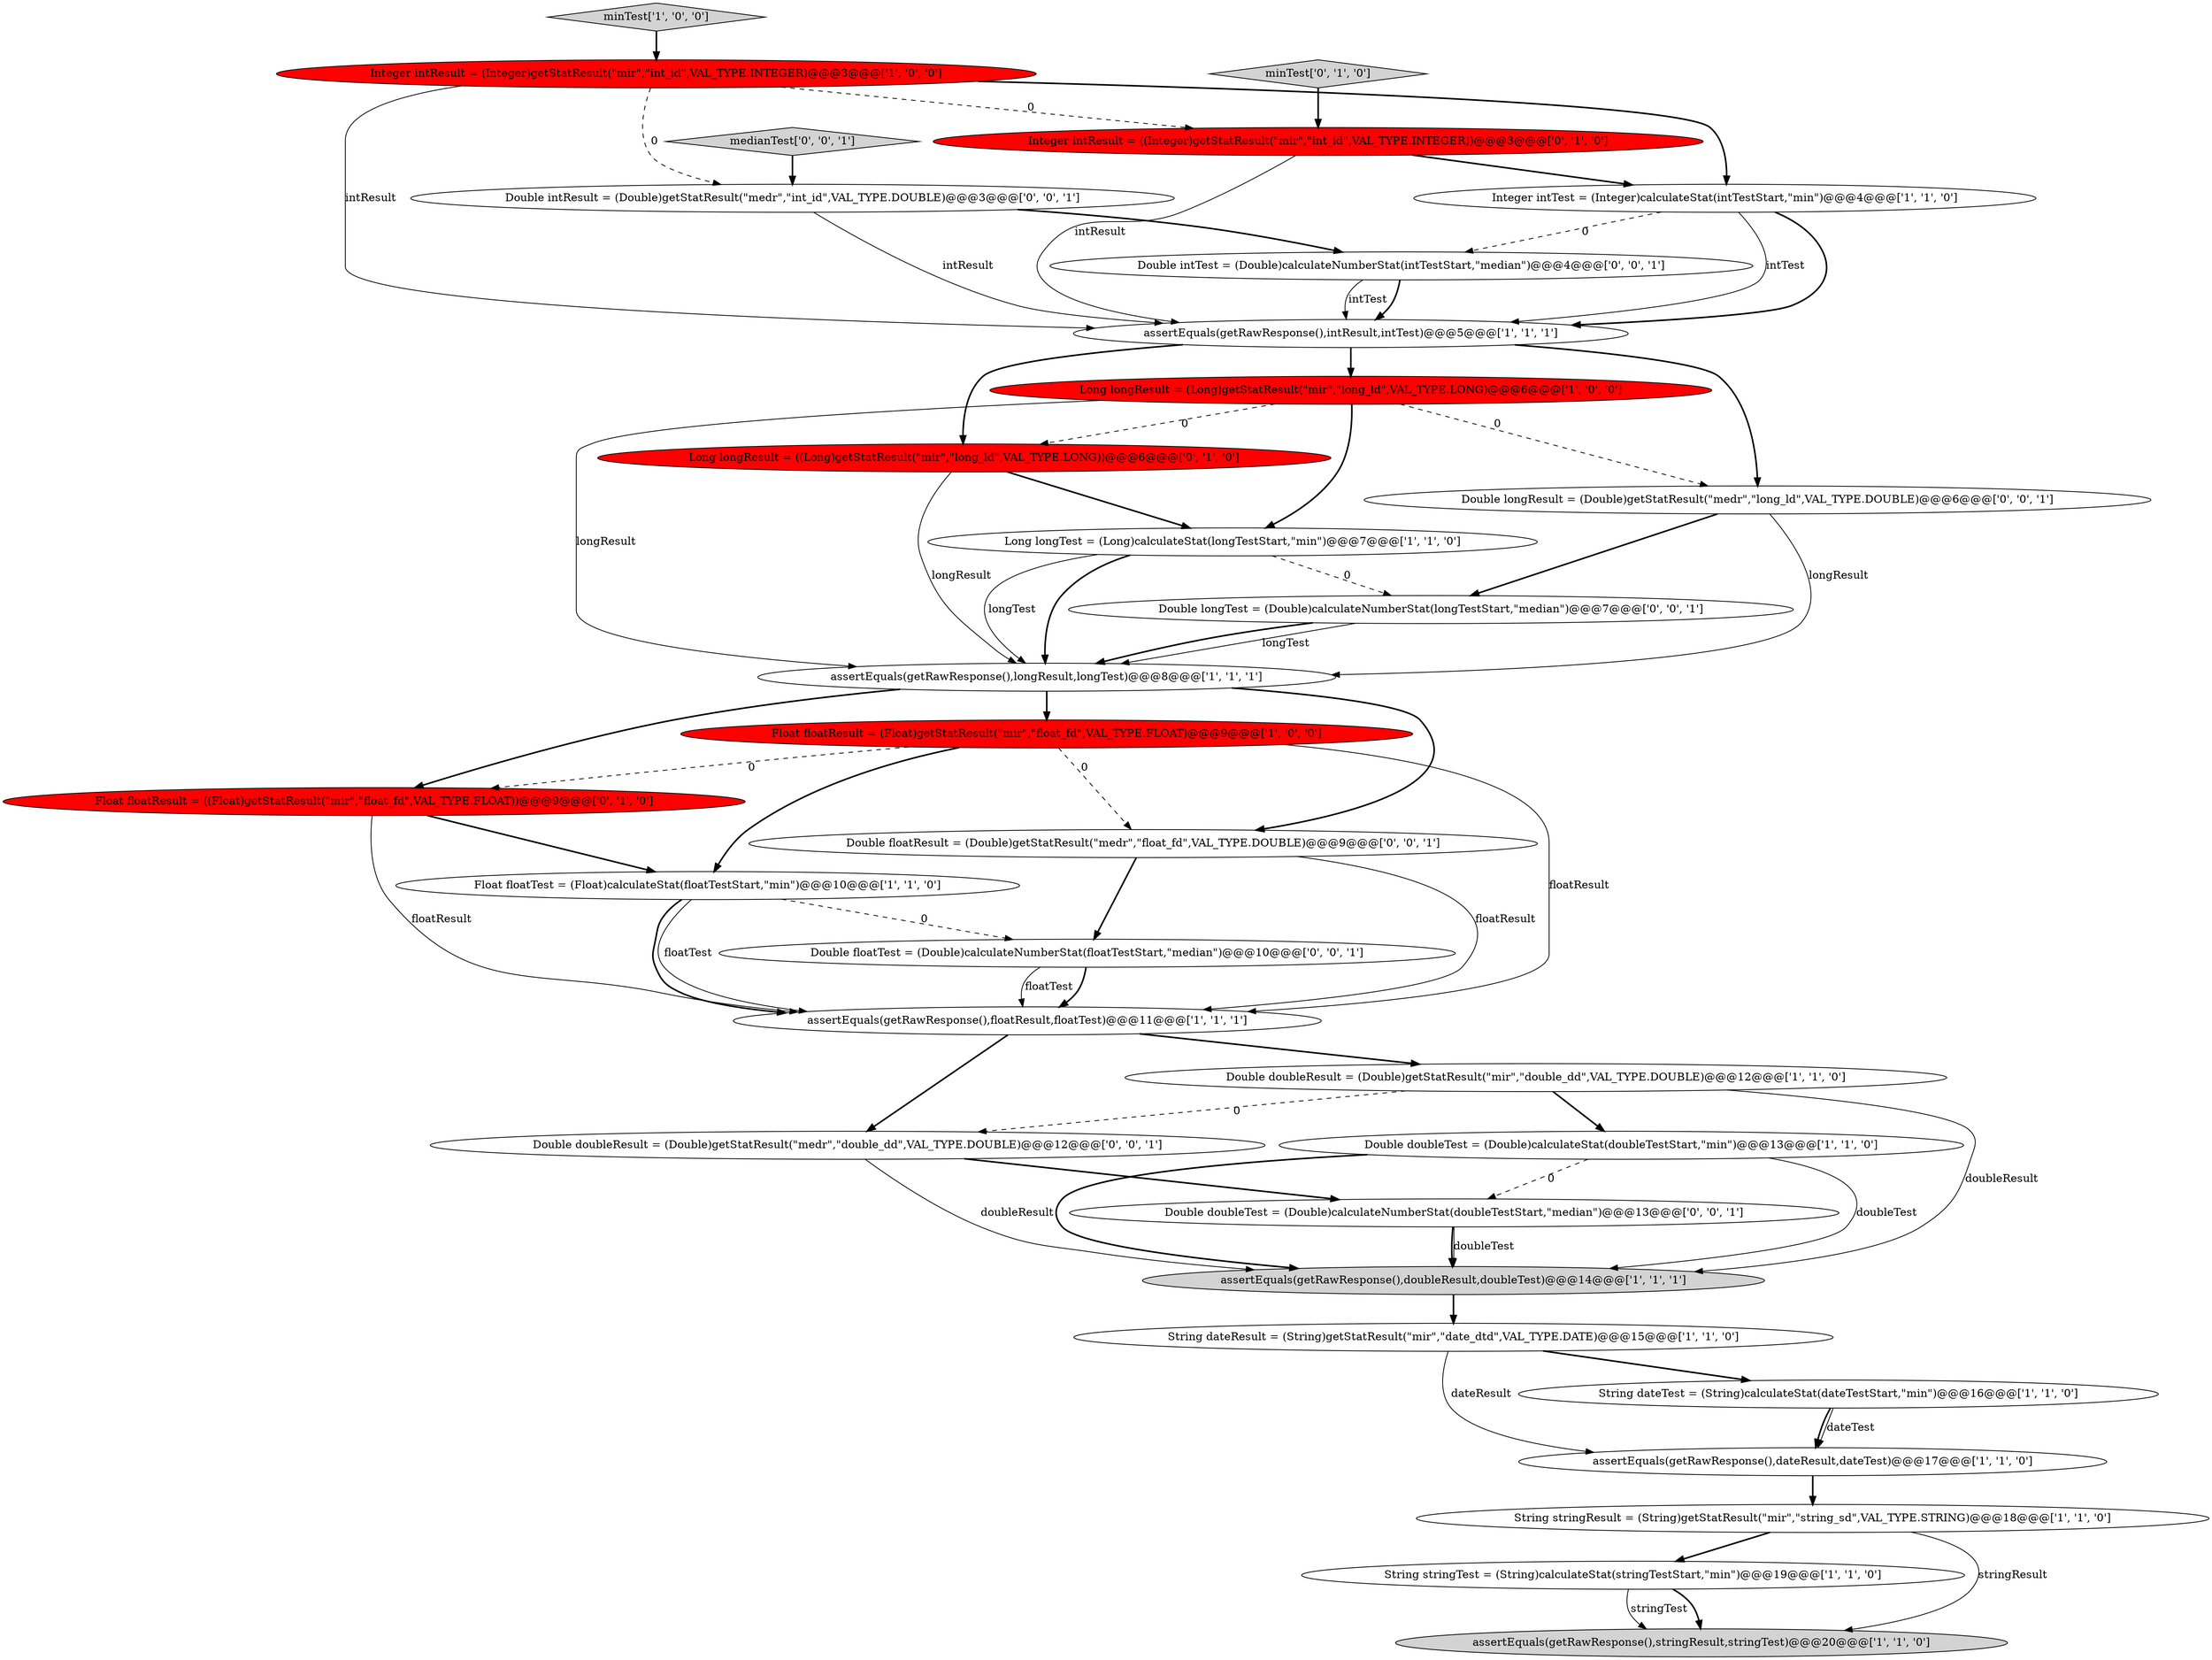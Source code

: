 digraph {
10 [style = filled, label = "Long longResult = (Long)getStatResult(\"mir\",\"long_ld\",VAL_TYPE.LONG)@@@6@@@['1', '0', '0']", fillcolor = red, shape = ellipse image = "AAA1AAABBB1BBB"];
14 [style = filled, label = "Double doubleTest = (Double)calculateStat(doubleTestStart,\"min\")@@@13@@@['1', '1', '0']", fillcolor = white, shape = ellipse image = "AAA0AAABBB1BBB"];
12 [style = filled, label = "assertEquals(getRawResponse(),doubleResult,doubleTest)@@@14@@@['1', '1', '1']", fillcolor = lightgray, shape = ellipse image = "AAA0AAABBB1BBB"];
27 [style = filled, label = "Double floatResult = (Double)getStatResult(\"medr\",\"float_fd\",VAL_TYPE.DOUBLE)@@@9@@@['0', '0', '1']", fillcolor = white, shape = ellipse image = "AAA0AAABBB3BBB"];
2 [style = filled, label = "assertEquals(getRawResponse(),longResult,longTest)@@@8@@@['1', '1', '1']", fillcolor = white, shape = ellipse image = "AAA0AAABBB1BBB"];
1 [style = filled, label = "Long longTest = (Long)calculateStat(longTestStart,\"min\")@@@7@@@['1', '1', '0']", fillcolor = white, shape = ellipse image = "AAA0AAABBB1BBB"];
28 [style = filled, label = "Double longResult = (Double)getStatResult(\"medr\",\"long_ld\",VAL_TYPE.DOUBLE)@@@6@@@['0', '0', '1']", fillcolor = white, shape = ellipse image = "AAA0AAABBB3BBB"];
19 [style = filled, label = "minTest['0', '1', '0']", fillcolor = lightgray, shape = diamond image = "AAA0AAABBB2BBB"];
16 [style = filled, label = "assertEquals(getRawResponse(),floatResult,floatTest)@@@11@@@['1', '1', '1']", fillcolor = white, shape = ellipse image = "AAA0AAABBB1BBB"];
6 [style = filled, label = "minTest['1', '0', '0']", fillcolor = lightgray, shape = diamond image = "AAA0AAABBB1BBB"];
29 [style = filled, label = "Double doubleTest = (Double)calculateNumberStat(doubleTestStart,\"median\")@@@13@@@['0', '0', '1']", fillcolor = white, shape = ellipse image = "AAA0AAABBB3BBB"];
30 [style = filled, label = "Double doubleResult = (Double)getStatResult(\"medr\",\"double_dd\",VAL_TYPE.DOUBLE)@@@12@@@['0', '0', '1']", fillcolor = white, shape = ellipse image = "AAA0AAABBB3BBB"];
20 [style = filled, label = "Integer intResult = ((Integer)getStatResult(\"mir\",\"int_id\",VAL_TYPE.INTEGER))@@@3@@@['0', '1', '0']", fillcolor = red, shape = ellipse image = "AAA1AAABBB2BBB"];
18 [style = filled, label = "Integer intResult = (Integer)getStatResult(\"mir\",\"int_id\",VAL_TYPE.INTEGER)@@@3@@@['1', '0', '0']", fillcolor = red, shape = ellipse image = "AAA1AAABBB1BBB"];
13 [style = filled, label = "String stringTest = (String)calculateStat(stringTestStart,\"min\")@@@19@@@['1', '1', '0']", fillcolor = white, shape = ellipse image = "AAA0AAABBB1BBB"];
22 [style = filled, label = "Long longResult = ((Long)getStatResult(\"mir\",\"long_ld\",VAL_TYPE.LONG))@@@6@@@['0', '1', '0']", fillcolor = red, shape = ellipse image = "AAA1AAABBB2BBB"];
31 [style = filled, label = "medianTest['0', '0', '1']", fillcolor = lightgray, shape = diamond image = "AAA0AAABBB3BBB"];
0 [style = filled, label = "assertEquals(getRawResponse(),dateResult,dateTest)@@@17@@@['1', '1', '0']", fillcolor = white, shape = ellipse image = "AAA0AAABBB1BBB"];
21 [style = filled, label = "Float floatResult = ((Float)getStatResult(\"mir\",\"float_fd\",VAL_TYPE.FLOAT))@@@9@@@['0', '1', '0']", fillcolor = red, shape = ellipse image = "AAA1AAABBB2BBB"];
26 [style = filled, label = "Double longTest = (Double)calculateNumberStat(longTestStart,\"median\")@@@7@@@['0', '0', '1']", fillcolor = white, shape = ellipse image = "AAA0AAABBB3BBB"];
7 [style = filled, label = "Float floatTest = (Float)calculateStat(floatTestStart,\"min\")@@@10@@@['1', '1', '0']", fillcolor = white, shape = ellipse image = "AAA0AAABBB1BBB"];
3 [style = filled, label = "assertEquals(getRawResponse(),stringResult,stringTest)@@@20@@@['1', '1', '0']", fillcolor = lightgray, shape = ellipse image = "AAA0AAABBB1BBB"];
17 [style = filled, label = "String dateTest = (String)calculateStat(dateTestStart,\"min\")@@@16@@@['1', '1', '0']", fillcolor = white, shape = ellipse image = "AAA0AAABBB1BBB"];
24 [style = filled, label = "Double intResult = (Double)getStatResult(\"medr\",\"int_id\",VAL_TYPE.DOUBLE)@@@3@@@['0', '0', '1']", fillcolor = white, shape = ellipse image = "AAA0AAABBB3BBB"];
5 [style = filled, label = "String stringResult = (String)getStatResult(\"mir\",\"string_sd\",VAL_TYPE.STRING)@@@18@@@['1', '1', '0']", fillcolor = white, shape = ellipse image = "AAA0AAABBB1BBB"];
4 [style = filled, label = "Float floatResult = (Float)getStatResult(\"mir\",\"float_fd\",VAL_TYPE.FLOAT)@@@9@@@['1', '0', '0']", fillcolor = red, shape = ellipse image = "AAA1AAABBB1BBB"];
15 [style = filled, label = "assertEquals(getRawResponse(),intResult,intTest)@@@5@@@['1', '1', '1']", fillcolor = white, shape = ellipse image = "AAA0AAABBB1BBB"];
11 [style = filled, label = "String dateResult = (String)getStatResult(\"mir\",\"date_dtd\",VAL_TYPE.DATE)@@@15@@@['1', '1', '0']", fillcolor = white, shape = ellipse image = "AAA0AAABBB1BBB"];
25 [style = filled, label = "Double floatTest = (Double)calculateNumberStat(floatTestStart,\"median\")@@@10@@@['0', '0', '1']", fillcolor = white, shape = ellipse image = "AAA0AAABBB3BBB"];
23 [style = filled, label = "Double intTest = (Double)calculateNumberStat(intTestStart,\"median\")@@@4@@@['0', '0', '1']", fillcolor = white, shape = ellipse image = "AAA0AAABBB3BBB"];
8 [style = filled, label = "Double doubleResult = (Double)getStatResult(\"mir\",\"double_dd\",VAL_TYPE.DOUBLE)@@@12@@@['1', '1', '0']", fillcolor = white, shape = ellipse image = "AAA0AAABBB1BBB"];
9 [style = filled, label = "Integer intTest = (Integer)calculateStat(intTestStart,\"min\")@@@4@@@['1', '1', '0']", fillcolor = white, shape = ellipse image = "AAA0AAABBB1BBB"];
15->10 [style = bold, label=""];
22->2 [style = solid, label="longResult"];
30->12 [style = solid, label="doubleResult"];
24->15 [style = solid, label="intResult"];
16->8 [style = bold, label=""];
20->15 [style = solid, label="intResult"];
20->9 [style = bold, label=""];
1->26 [style = dashed, label="0"];
6->18 [style = bold, label=""];
11->0 [style = solid, label="dateResult"];
19->20 [style = bold, label=""];
31->24 [style = bold, label=""];
12->11 [style = bold, label=""];
23->15 [style = bold, label=""];
17->0 [style = solid, label="dateTest"];
26->2 [style = solid, label="longTest"];
8->14 [style = bold, label=""];
10->28 [style = dashed, label="0"];
4->27 [style = dashed, label="0"];
28->26 [style = bold, label=""];
23->15 [style = solid, label="intTest"];
1->2 [style = solid, label="longTest"];
10->22 [style = dashed, label="0"];
4->21 [style = dashed, label="0"];
25->16 [style = bold, label=""];
2->4 [style = bold, label=""];
7->16 [style = solid, label="floatTest"];
27->16 [style = solid, label="floatResult"];
30->29 [style = bold, label=""];
9->23 [style = dashed, label="0"];
4->7 [style = bold, label=""];
15->22 [style = bold, label=""];
14->12 [style = solid, label="doubleTest"];
25->16 [style = solid, label="floatTest"];
26->2 [style = bold, label=""];
29->12 [style = bold, label=""];
28->2 [style = solid, label="longResult"];
17->0 [style = bold, label=""];
13->3 [style = bold, label=""];
15->28 [style = bold, label=""];
21->16 [style = solid, label="floatResult"];
2->21 [style = bold, label=""];
9->15 [style = bold, label=""];
5->13 [style = bold, label=""];
14->12 [style = bold, label=""];
16->30 [style = bold, label=""];
7->16 [style = bold, label=""];
9->15 [style = solid, label="intTest"];
5->3 [style = solid, label="stringResult"];
18->9 [style = bold, label=""];
18->20 [style = dashed, label="0"];
7->25 [style = dashed, label="0"];
2->27 [style = bold, label=""];
21->7 [style = bold, label=""];
11->17 [style = bold, label=""];
18->24 [style = dashed, label="0"];
8->30 [style = dashed, label="0"];
1->2 [style = bold, label=""];
29->12 [style = solid, label="doubleTest"];
22->1 [style = bold, label=""];
18->15 [style = solid, label="intResult"];
4->16 [style = solid, label="floatResult"];
10->1 [style = bold, label=""];
14->29 [style = dashed, label="0"];
8->12 [style = solid, label="doubleResult"];
27->25 [style = bold, label=""];
13->3 [style = solid, label="stringTest"];
10->2 [style = solid, label="longResult"];
0->5 [style = bold, label=""];
24->23 [style = bold, label=""];
}
